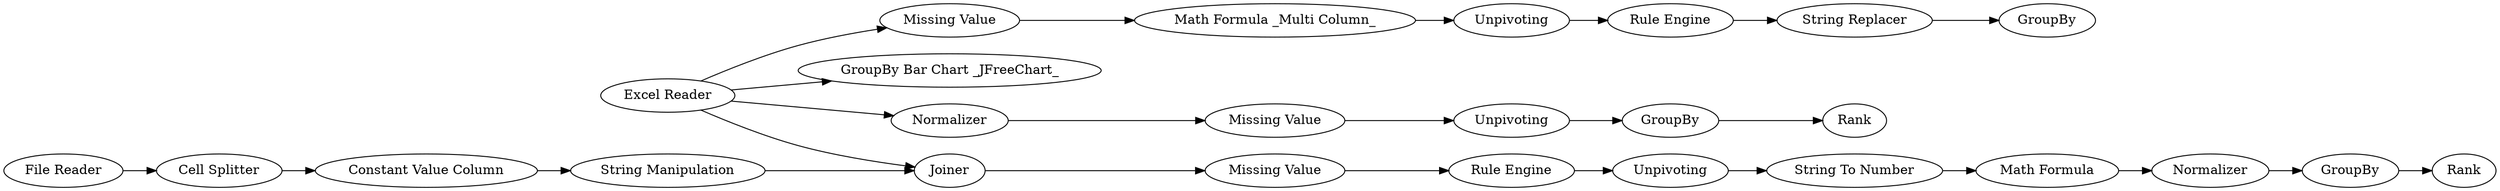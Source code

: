 digraph {
	1 [label="Excel Reader"]
	4 [label="GroupBy Bar Chart _JFreeChart_"]
	6 [label=Normalizer]
	7 [label="Missing Value"]
	11 [label=Unpivoting]
	12 [label=GroupBy]
	15 [label="File Reader"]
	16 [label="Cell Splitter"]
	17 [label="Constant Value Column"]
	18 [label=Joiner]
	19 [label="String Manipulation"]
	24 [label="Missing Value"]
	25 [label="Rule Engine"]
	26 [label=Unpivoting]
	27 [label="Math Formula"]
	28 [label="String To Number"]
	29 [label=GroupBy]
	30 [label=Normalizer]
	34 [label=Rank]
	35 [label=Rank]
	37 [label="Math Formula _Multi Column_"]
	38 [label="Missing Value"]
	40 [label=Unpivoting]
	41 [label="Rule Engine"]
	42 [label="String Replacer"]
	43 [label=GroupBy]
	1 -> 4
	1 -> 6
	1 -> 18
	1 -> 38
	6 -> 7
	7 -> 11
	11 -> 12
	12 -> 34
	15 -> 16
	16 -> 17
	17 -> 19
	18 -> 24
	19 -> 18
	24 -> 25
	25 -> 26
	26 -> 28
	27 -> 30
	28 -> 27
	29 -> 35
	30 -> 29
	37 -> 40
	38 -> 37
	40 -> 41
	41 -> 42
	42 -> 43
	rankdir=LR
}
